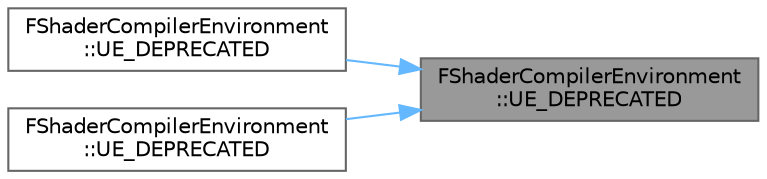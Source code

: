 digraph "FShaderCompilerEnvironment::UE_DEPRECATED"
{
 // INTERACTIVE_SVG=YES
 // LATEX_PDF_SIZE
  bgcolor="transparent";
  edge [fontname=Helvetica,fontsize=10,labelfontname=Helvetica,labelfontsize=10];
  node [fontname=Helvetica,fontsize=10,shape=box,height=0.2,width=0.4];
  rankdir="RL";
  Node1 [id="Node000001",label="FShaderCompilerEnvironment\l::UE_DEPRECATED",height=0.2,width=0.4,color="gray40", fillcolor="grey60", style="filled", fontcolor="black",tooltip=" "];
  Node1 -> Node2 [id="edge1_Node000001_Node000002",dir="back",color="steelblue1",style="solid",tooltip=" "];
  Node2 [id="Node000002",label="FShaderCompilerEnvironment\l::UE_DEPRECATED",height=0.2,width=0.4,color="grey40", fillcolor="white", style="filled",URL="$d7/d54/structFShaderCompilerEnvironment.html#a1cb2eff7b564f0194eb675f622d95efc",tooltip=" "];
  Node1 -> Node3 [id="edge2_Node000001_Node000003",dir="back",color="steelblue1",style="solid",tooltip=" "];
  Node3 [id="Node000003",label="FShaderCompilerEnvironment\l::UE_DEPRECATED",height=0.2,width=0.4,color="grey40", fillcolor="white", style="filled",URL="$d7/d54/structFShaderCompilerEnvironment.html#add071492808d98fc8f092d61ced2b725",tooltip=" "];
}
